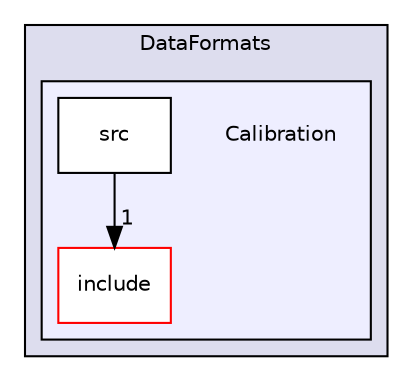 digraph "/home/travis/build/AliceO2Group/AliceO2/DataFormats/Calibration" {
  bgcolor=transparent;
  compound=true
  node [ fontsize="10", fontname="Helvetica"];
  edge [ labelfontsize="10", labelfontname="Helvetica"];
  subgraph clusterdir_2171f7ec022c5423887b07c69b2f5b48 {
    graph [ bgcolor="#ddddee", pencolor="black", label="DataFormats" fontname="Helvetica", fontsize="10", URL="dir_2171f7ec022c5423887b07c69b2f5b48.html"]
  subgraph clusterdir_986266c75108f01af97d20d4c2f6cf89 {
    graph [ bgcolor="#eeeeff", pencolor="black", label="" URL="dir_986266c75108f01af97d20d4c2f6cf89.html"];
    dir_986266c75108f01af97d20d4c2f6cf89 [shape=plaintext label="Calibration"];
    dir_772aeebaa918999df234c93271ceabdd [shape=box label="include" color="red" fillcolor="white" style="filled" URL="dir_772aeebaa918999df234c93271ceabdd.html"];
    dir_2249585717f165c9332933d4e49989fc [shape=box label="src" color="black" fillcolor="white" style="filled" URL="dir_2249585717f165c9332933d4e49989fc.html"];
  }
  }
  dir_2249585717f165c9332933d4e49989fc->dir_772aeebaa918999df234c93271ceabdd [headlabel="1", labeldistance=1.5 headhref="dir_000094_000092.html"];
}
